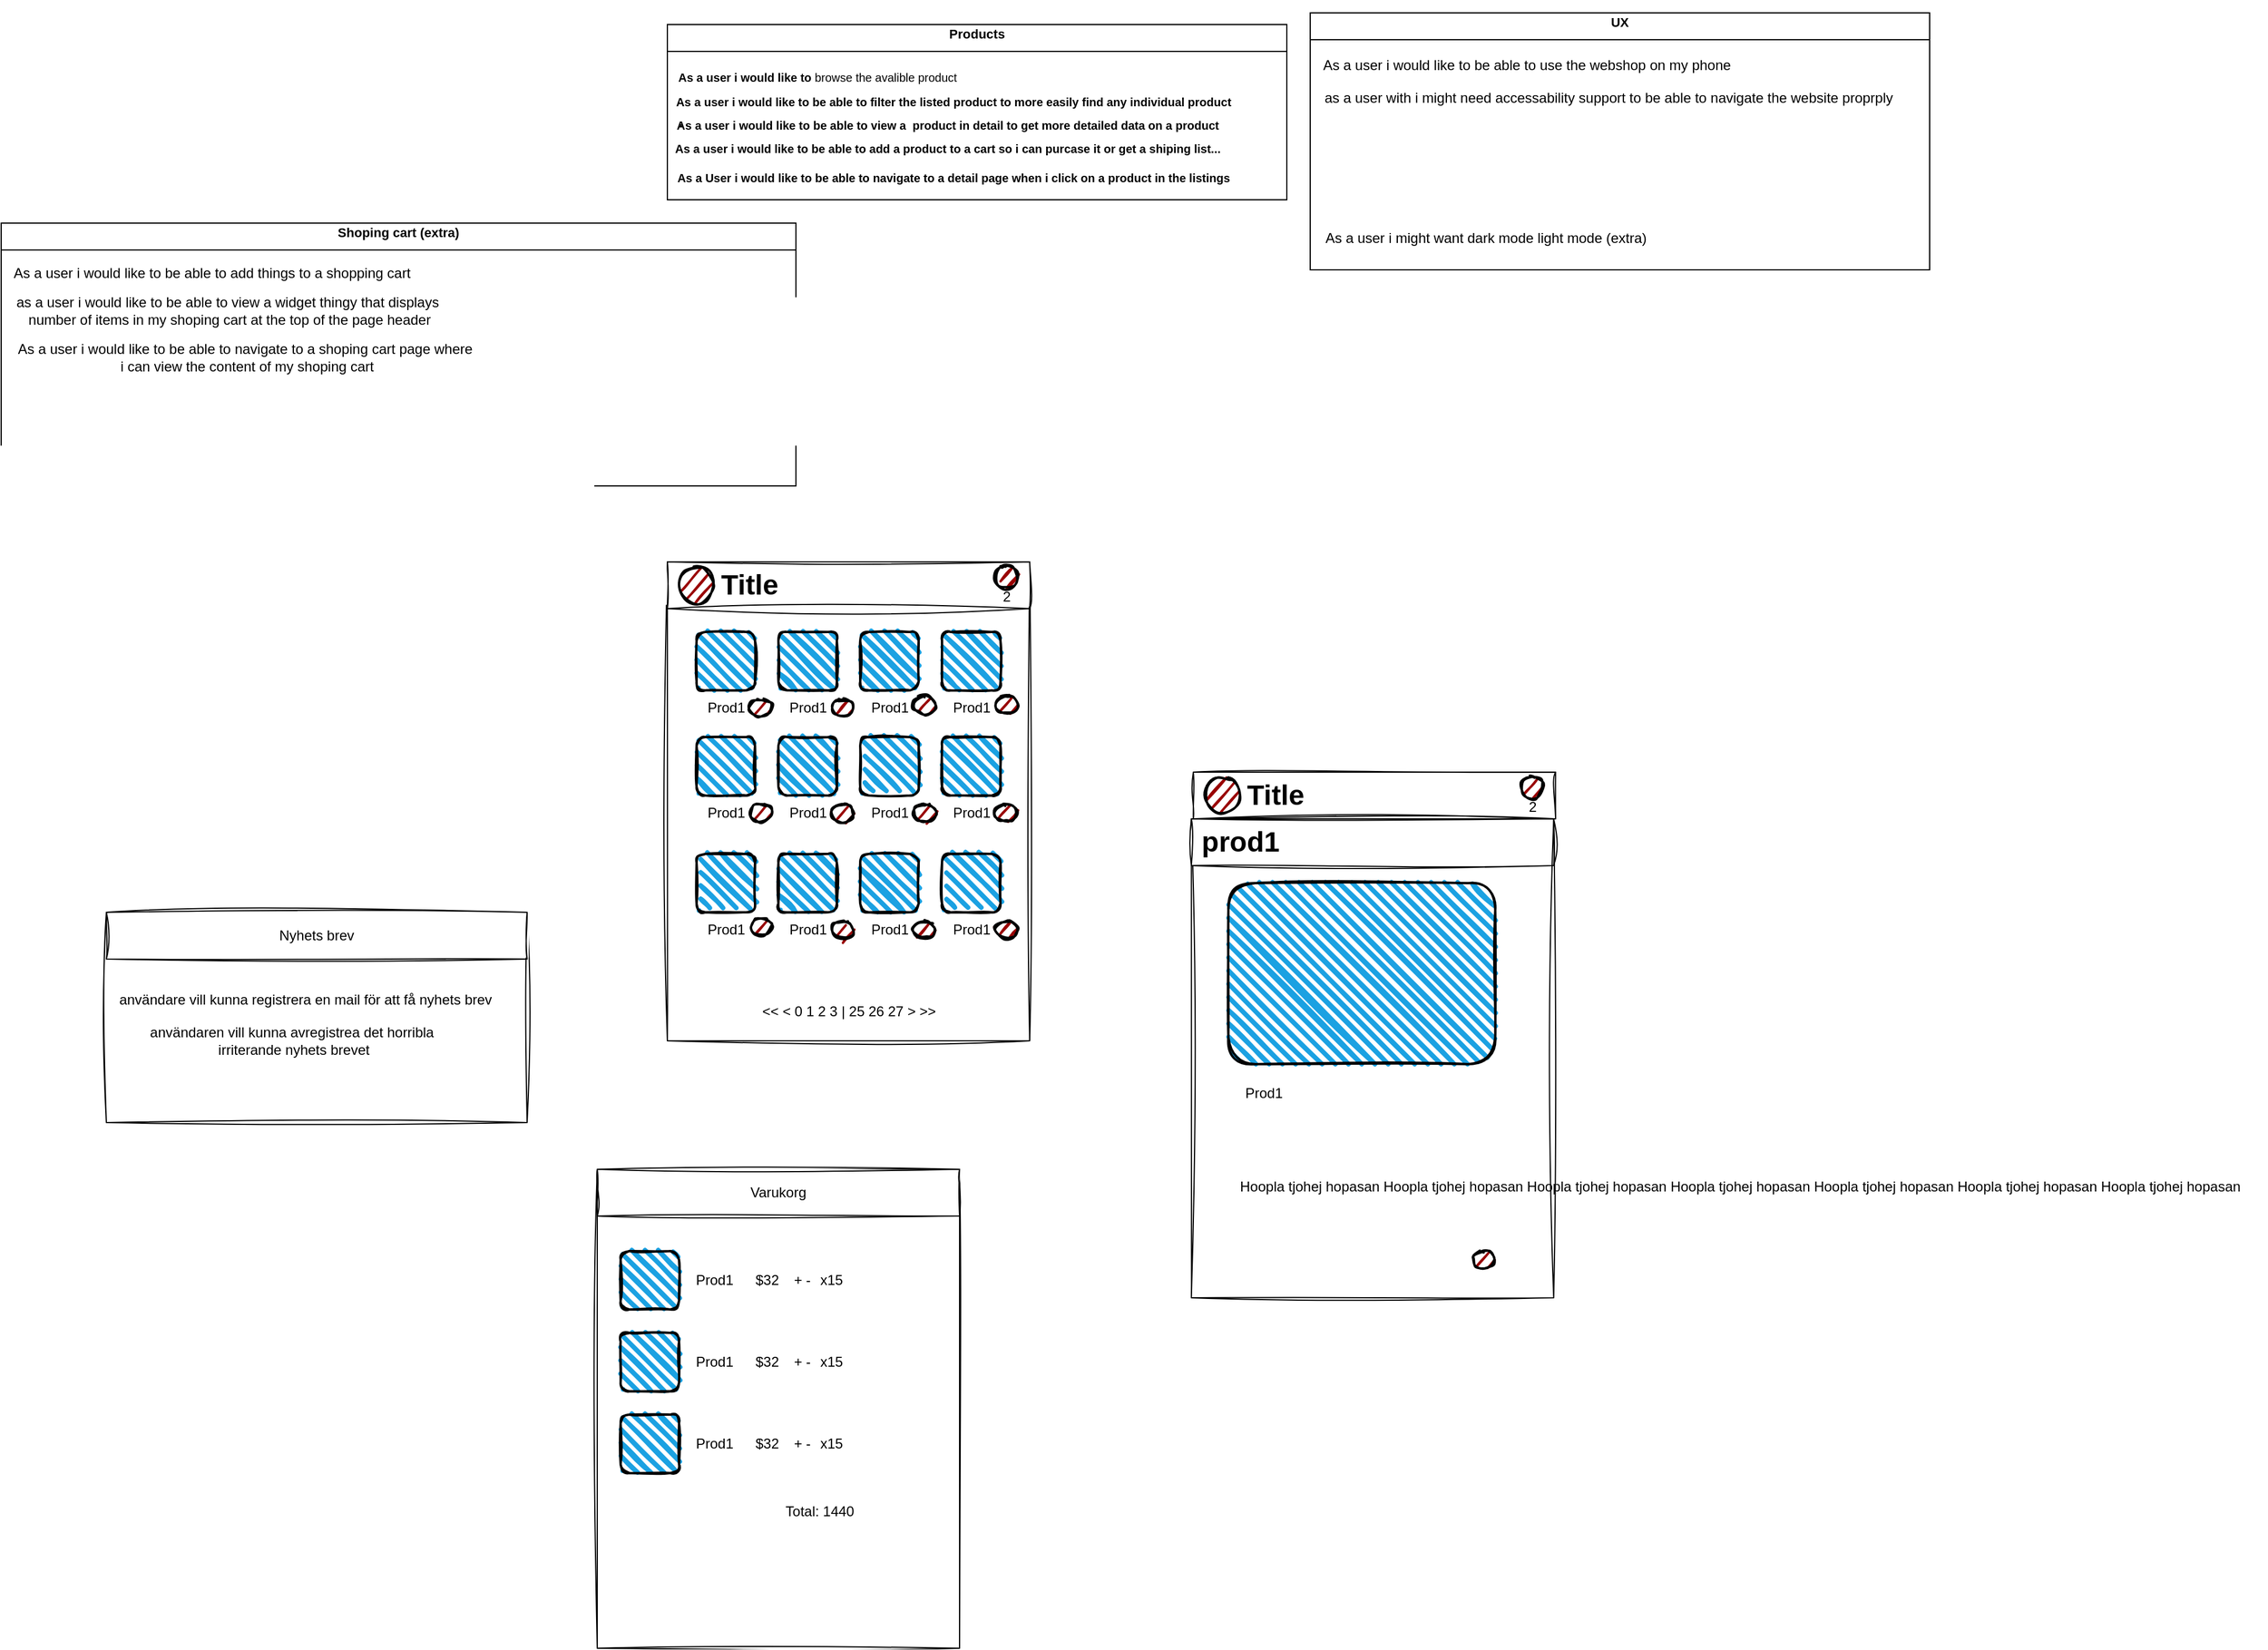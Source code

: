 <mxfile version="26.0.16">
  <diagram name="Page-1" id="tB2G2_xuUE1PFD17AhQb">
    <mxGraphModel dx="1778" dy="1798" grid="1" gridSize="10" guides="1" tooltips="1" connect="1" arrows="1" fold="1" page="1" pageScale="1" pageWidth="850" pageHeight="1100" math="0" shadow="0">
      <root>
        <mxCell id="0" />
        <mxCell id="1" parent="0" />
        <mxCell id="-5q9eOfwCiGem6xnQVSK-14" value="&lt;h1 style=&quot;text-align: left; margin-top: 0px;&quot;&gt;&lt;font style=&quot;font-size: 11px;&quot;&gt;Products&lt;/font&gt;&lt;/h1&gt;" style="swimlane;whiteSpace=wrap;html=1;" vertex="1" parent="1">
          <mxGeometry x="30" width="530" height="150" as="geometry" />
        </mxCell>
        <mxCell id="-5q9eOfwCiGem6xnQVSK-16" value="&lt;h1 style=&quot;text-align: left; margin-top: 0px;&quot;&gt;&lt;font style=&quot;font-size: 10px;&quot;&gt;As a user i would like to&amp;nbsp;&lt;/font&gt;&lt;span style=&quot;font-size: 10px; background-color: transparent; color: light-dark(rgb(0, 0, 0), rgb(255, 255, 255)); font-weight: normal;&quot;&gt;browse the avalible product&amp;nbsp;&lt;/span&gt;&lt;/h1&gt;&lt;p style=&quot;text-align: left;&quot;&gt;&lt;font size=&quot;3&quot;&gt;.&lt;/font&gt;&lt;/p&gt;" style="text;html=1;align=center;verticalAlign=middle;whiteSpace=wrap;rounded=0;" vertex="1" parent="-5q9eOfwCiGem6xnQVSK-14">
          <mxGeometry x="-40" y="60" width="340" height="10" as="geometry" />
        </mxCell>
        <mxCell id="-5q9eOfwCiGem6xnQVSK-18" value="&lt;h1 style=&quot;text-align: left; margin-top: 0px;&quot;&gt;&lt;span style=&quot;font-size: 10px;&quot;&gt;As a user i would like to be able to view a&amp;nbsp; product in detail to get more detailed data on a product&lt;/span&gt;&lt;/h1&gt;" style="text;html=1;align=center;verticalAlign=middle;whiteSpace=wrap;rounded=0;" vertex="1" parent="-5q9eOfwCiGem6xnQVSK-14">
          <mxGeometry x="-10" y="75" width="500" height="30" as="geometry" />
        </mxCell>
        <mxCell id="-5q9eOfwCiGem6xnQVSK-19" value="&lt;h1 style=&quot;text-align: left; margin-top: 0px;&quot;&gt;&lt;span style=&quot;font-size: 10px;&quot;&gt;As a user i would like to be able to add a product to a cart so i can purcase it or get a shiping list...&lt;/span&gt;&lt;/h1&gt;" style="text;html=1;align=center;verticalAlign=middle;whiteSpace=wrap;rounded=0;" vertex="1" parent="-5q9eOfwCiGem6xnQVSK-14">
          <mxGeometry x="-20" y="95" width="520" height="30" as="geometry" />
        </mxCell>
        <mxCell id="-5q9eOfwCiGem6xnQVSK-22" value="&lt;h1 style=&quot;text-align: left; margin-top: 0px;&quot;&gt;&lt;span style=&quot;font-size: 10px;&quot;&gt;As a user i would like to be able to filter the listed product to more easily find any individual product&lt;/span&gt;&lt;/h1&gt;" style="text;html=1;align=center;verticalAlign=middle;whiteSpace=wrap;rounded=0;" vertex="1" parent="-5q9eOfwCiGem6xnQVSK-14">
          <mxGeometry x="-40" y="65" width="570" height="10" as="geometry" />
        </mxCell>
        <mxCell id="-5q9eOfwCiGem6xnQVSK-23" value="&lt;h1 style=&quot;text-align: left; margin-top: 0px;&quot;&gt;&lt;span style=&quot;font-size: 10px;&quot;&gt;As a User i would like to be able to navigate to a detail page when i click on a product in the listings&lt;/span&gt;&lt;/h1&gt;" style="text;html=1;align=center;verticalAlign=middle;whiteSpace=wrap;rounded=0;" vertex="1" parent="-5q9eOfwCiGem6xnQVSK-14">
          <mxGeometry x="-15" y="120" width="520" height="30" as="geometry" />
        </mxCell>
        <mxCell id="-5q9eOfwCiGem6xnQVSK-25" value="&lt;h1 style=&quot;text-align: left; margin-top: 0px;&quot;&gt;&lt;font style=&quot;font-size: 11px;&quot;&gt;Shoping cart (extra)&lt;/font&gt;&lt;/h1&gt;" style="swimlane;whiteSpace=wrap;html=1;" vertex="1" parent="1">
          <mxGeometry x="-540" y="170" width="680" height="225" as="geometry" />
        </mxCell>
        <mxCell id="-5q9eOfwCiGem6xnQVSK-31" value="As a user i would like to be able to add things to a shopping cart&lt;div&gt;&lt;br&gt;&lt;/div&gt;" style="text;html=1;align=center;verticalAlign=middle;resizable=0;points=[];autosize=1;strokeColor=none;fillColor=none;" vertex="1" parent="-5q9eOfwCiGem6xnQVSK-25">
          <mxGeometry y="30" width="360" height="40" as="geometry" />
        </mxCell>
        <mxCell id="-5q9eOfwCiGem6xnQVSK-33" value="as a user i would like to be able to view a widget thingy that displays&amp;nbsp;&lt;div&gt;number of items in my shoping cart at the top of the page header&lt;/div&gt;" style="text;html=1;align=center;verticalAlign=middle;resizable=0;points=[];autosize=1;strokeColor=none;fillColor=none;" vertex="1" parent="-5q9eOfwCiGem6xnQVSK-25">
          <mxGeometry y="55" width="390" height="40" as="geometry" />
        </mxCell>
        <mxCell id="-5q9eOfwCiGem6xnQVSK-34" value="As a user i would like to be able to navigate to a shoping cart page where&amp;nbsp;&lt;div&gt;i can view the content of my shoping cart&lt;/div&gt;" style="text;html=1;align=center;verticalAlign=middle;resizable=0;points=[];autosize=1;strokeColor=none;fillColor=none;" vertex="1" parent="-5q9eOfwCiGem6xnQVSK-25">
          <mxGeometry y="95" width="420" height="40" as="geometry" />
        </mxCell>
        <mxCell id="-5q9eOfwCiGem6xnQVSK-35" value="&lt;h1 style=&quot;text-align: left; margin-top: 0px;&quot;&gt;&lt;span style=&quot;font-size: 11px;&quot;&gt;UX&lt;/span&gt;&lt;/h1&gt;" style="swimlane;whiteSpace=wrap;html=1;" vertex="1" parent="1">
          <mxGeometry x="580" y="-10" width="530" height="220" as="geometry" />
        </mxCell>
        <mxCell id="-5q9eOfwCiGem6xnQVSK-39" value="As a user i would like to be able to use the webshop on my phone" style="text;html=1;align=center;verticalAlign=middle;resizable=0;points=[];autosize=1;strokeColor=none;fillColor=none;" vertex="1" parent="-5q9eOfwCiGem6xnQVSK-35">
          <mxGeometry y="30" width="370" height="30" as="geometry" />
        </mxCell>
        <mxCell id="-5q9eOfwCiGem6xnQVSK-40" value="as a user with i might need accessability support to be able to navigate the website proprply&lt;div&gt;&lt;br&gt;&lt;/div&gt;" style="text;html=1;align=center;verticalAlign=middle;resizable=0;points=[];autosize=1;strokeColor=none;fillColor=none;" vertex="1" parent="-5q9eOfwCiGem6xnQVSK-35">
          <mxGeometry y="60" width="510" height="40" as="geometry" />
        </mxCell>
        <mxCell id="-5q9eOfwCiGem6xnQVSK-44" value="As a user i might want dark mode light mode (extra)&lt;div&gt;&lt;br&gt;&lt;/div&gt;" style="text;html=1;align=center;verticalAlign=middle;resizable=0;points=[];autosize=1;strokeColor=none;fillColor=none;" vertex="1" parent="-5q9eOfwCiGem6xnQVSK-35">
          <mxGeometry y="180" width="300" height="40" as="geometry" />
        </mxCell>
        <mxCell id="-5q9eOfwCiGem6xnQVSK-46" value="" style="rounded=0;whiteSpace=wrap;html=1;sketch=1;curveFitting=1;jiggle=2;shadow=0;" vertex="1" parent="1">
          <mxGeometry x="30" y="460" width="310" height="410" as="geometry" />
        </mxCell>
        <mxCell id="-5q9eOfwCiGem6xnQVSK-52" value="" style="group" vertex="1" connectable="0" parent="1">
          <mxGeometry x="50" y="520" width="60" height="80" as="geometry" />
        </mxCell>
        <mxCell id="-5q9eOfwCiGem6xnQVSK-48" value="" style="rounded=1;whiteSpace=wrap;html=1;strokeWidth=2;fillWeight=4;hachureGap=8;hachureAngle=45;fillColor=#1ba1e2;sketch=1;" vertex="1" parent="-5q9eOfwCiGem6xnQVSK-52">
          <mxGeometry x="5" width="50" height="50" as="geometry" />
        </mxCell>
        <mxCell id="-5q9eOfwCiGem6xnQVSK-51" value="&lt;span style=&quot;text-wrap-mode: wrap;&quot;&gt;Prod1&lt;/span&gt;" style="text;html=1;align=center;verticalAlign=middle;resizable=0;points=[];autosize=1;strokeColor=none;fillColor=none;" vertex="1" parent="-5q9eOfwCiGem6xnQVSK-52">
          <mxGeometry y="50" width="60" height="30" as="geometry" />
        </mxCell>
        <mxCell id="-5q9eOfwCiGem6xnQVSK-100" value="" style="ellipse;whiteSpace=wrap;html=1;strokeWidth=2;fillWeight=2;hachureGap=8;fillColor=#990000;fillStyle=dots;sketch=1;" vertex="1" parent="-5q9eOfwCiGem6xnQVSK-52">
          <mxGeometry x="50" y="57.5" width="20" height="15" as="geometry" />
        </mxCell>
        <mxCell id="-5q9eOfwCiGem6xnQVSK-53" value="" style="group" vertex="1" connectable="0" parent="1">
          <mxGeometry x="120" y="520" width="70" height="110" as="geometry" />
        </mxCell>
        <mxCell id="-5q9eOfwCiGem6xnQVSK-54" value="" style="rounded=1;whiteSpace=wrap;html=1;strokeWidth=2;fillWeight=4;hachureGap=8;hachureAngle=45;fillColor=#1ba1e2;sketch=1;" vertex="1" parent="-5q9eOfwCiGem6xnQVSK-53">
          <mxGeometry x="5" width="50" height="50" as="geometry" />
        </mxCell>
        <mxCell id="-5q9eOfwCiGem6xnQVSK-55" value="&lt;span style=&quot;text-wrap-mode: wrap;&quot;&gt;Prod1&lt;/span&gt;" style="text;html=1;align=center;verticalAlign=middle;resizable=0;points=[];autosize=1;strokeColor=none;fillColor=none;" vertex="1" parent="-5q9eOfwCiGem6xnQVSK-53">
          <mxGeometry y="50" width="60" height="30" as="geometry" />
        </mxCell>
        <mxCell id="-5q9eOfwCiGem6xnQVSK-101" value="" style="ellipse;whiteSpace=wrap;html=1;strokeWidth=2;fillWeight=2;hachureGap=8;fillColor=#990000;fillStyle=dots;sketch=1;" vertex="1" parent="-5q9eOfwCiGem6xnQVSK-53">
          <mxGeometry x="50" y="57.5" width="20" height="15" as="geometry" />
        </mxCell>
        <mxCell id="-5q9eOfwCiGem6xnQVSK-56" value="" style="group" vertex="1" connectable="0" parent="1">
          <mxGeometry x="190" y="520" width="60" height="80" as="geometry" />
        </mxCell>
        <mxCell id="-5q9eOfwCiGem6xnQVSK-57" value="" style="rounded=1;whiteSpace=wrap;html=1;strokeWidth=2;fillWeight=4;hachureGap=8;hachureAngle=45;fillColor=#1ba1e2;sketch=1;" vertex="1" parent="-5q9eOfwCiGem6xnQVSK-56">
          <mxGeometry x="5" width="50" height="50" as="geometry" />
        </mxCell>
        <mxCell id="-5q9eOfwCiGem6xnQVSK-58" value="&lt;span style=&quot;text-wrap-mode: wrap;&quot;&gt;Prod1&lt;/span&gt;" style="text;html=1;align=center;verticalAlign=middle;resizable=0;points=[];autosize=1;strokeColor=none;fillColor=none;" vertex="1" parent="-5q9eOfwCiGem6xnQVSK-56">
          <mxGeometry y="50" width="60" height="30" as="geometry" />
        </mxCell>
        <mxCell id="-5q9eOfwCiGem6xnQVSK-59" value="" style="group" vertex="1" connectable="0" parent="1">
          <mxGeometry x="260" y="520" width="60" height="80" as="geometry" />
        </mxCell>
        <mxCell id="-5q9eOfwCiGem6xnQVSK-60" value="" style="rounded=1;whiteSpace=wrap;html=1;strokeWidth=2;fillWeight=4;hachureGap=8;hachureAngle=45;fillColor=#1ba1e2;sketch=1;" vertex="1" parent="-5q9eOfwCiGem6xnQVSK-59">
          <mxGeometry x="5" width="50" height="50" as="geometry" />
        </mxCell>
        <mxCell id="-5q9eOfwCiGem6xnQVSK-61" value="&lt;span style=&quot;text-wrap-mode: wrap;&quot;&gt;Prod1&lt;/span&gt;" style="text;html=1;align=center;verticalAlign=middle;resizable=0;points=[];autosize=1;strokeColor=none;fillColor=none;" vertex="1" parent="-5q9eOfwCiGem6xnQVSK-59">
          <mxGeometry y="50" width="60" height="30" as="geometry" />
        </mxCell>
        <mxCell id="-5q9eOfwCiGem6xnQVSK-62" value="" style="group" vertex="1" connectable="0" parent="1">
          <mxGeometry x="50" y="610" width="70" height="80" as="geometry" />
        </mxCell>
        <mxCell id="-5q9eOfwCiGem6xnQVSK-63" value="" style="rounded=1;whiteSpace=wrap;html=1;strokeWidth=2;fillWeight=4;hachureGap=8;hachureAngle=45;fillColor=#1ba1e2;sketch=1;" vertex="1" parent="-5q9eOfwCiGem6xnQVSK-62">
          <mxGeometry x="5" width="50" height="50" as="geometry" />
        </mxCell>
        <mxCell id="-5q9eOfwCiGem6xnQVSK-64" value="&lt;span style=&quot;text-wrap-mode: wrap;&quot;&gt;Prod1&lt;/span&gt;" style="text;html=1;align=center;verticalAlign=middle;resizable=0;points=[];autosize=1;strokeColor=none;fillColor=none;" vertex="1" parent="-5q9eOfwCiGem6xnQVSK-62">
          <mxGeometry y="50" width="60" height="30" as="geometry" />
        </mxCell>
        <mxCell id="-5q9eOfwCiGem6xnQVSK-104" value="" style="ellipse;whiteSpace=wrap;html=1;strokeWidth=2;fillWeight=2;hachureGap=8;fillColor=#990000;fillStyle=dots;sketch=1;" vertex="1" parent="-5q9eOfwCiGem6xnQVSK-62">
          <mxGeometry x="50" y="57.5" width="20" height="15" as="geometry" />
        </mxCell>
        <mxCell id="-5q9eOfwCiGem6xnQVSK-65" value="" style="group" vertex="1" connectable="0" parent="1">
          <mxGeometry x="120" y="610" width="70" height="80" as="geometry" />
        </mxCell>
        <mxCell id="-5q9eOfwCiGem6xnQVSK-66" value="" style="rounded=1;whiteSpace=wrap;html=1;strokeWidth=2;fillWeight=4;hachureGap=8;hachureAngle=45;fillColor=#1ba1e2;sketch=1;" vertex="1" parent="-5q9eOfwCiGem6xnQVSK-65">
          <mxGeometry x="5" width="50" height="50" as="geometry" />
        </mxCell>
        <mxCell id="-5q9eOfwCiGem6xnQVSK-67" value="&lt;span style=&quot;text-wrap-mode: wrap;&quot;&gt;Prod1&lt;/span&gt;" style="text;html=1;align=center;verticalAlign=middle;resizable=0;points=[];autosize=1;strokeColor=none;fillColor=none;" vertex="1" parent="-5q9eOfwCiGem6xnQVSK-65">
          <mxGeometry y="50" width="60" height="30" as="geometry" />
        </mxCell>
        <mxCell id="-5q9eOfwCiGem6xnQVSK-105" value="" style="ellipse;whiteSpace=wrap;html=1;strokeWidth=2;fillWeight=2;hachureGap=8;fillColor=#990000;fillStyle=dots;sketch=1;" vertex="1" parent="-5q9eOfwCiGem6xnQVSK-65">
          <mxGeometry x="50" y="57.5" width="20" height="15" as="geometry" />
        </mxCell>
        <mxCell id="-5q9eOfwCiGem6xnQVSK-68" value="" style="group" vertex="1" connectable="0" parent="1">
          <mxGeometry x="190" y="610" width="70" height="80" as="geometry" />
        </mxCell>
        <mxCell id="-5q9eOfwCiGem6xnQVSK-69" value="" style="rounded=1;whiteSpace=wrap;html=1;strokeWidth=2;fillWeight=4;hachureGap=8;hachureAngle=45;fillColor=#1ba1e2;sketch=1;" vertex="1" parent="-5q9eOfwCiGem6xnQVSK-68">
          <mxGeometry x="5" width="50" height="50" as="geometry" />
        </mxCell>
        <mxCell id="-5q9eOfwCiGem6xnQVSK-70" value="&lt;span style=&quot;text-wrap-mode: wrap;&quot;&gt;Prod1&lt;/span&gt;" style="text;html=1;align=center;verticalAlign=middle;resizable=0;points=[];autosize=1;strokeColor=none;fillColor=none;" vertex="1" parent="-5q9eOfwCiGem6xnQVSK-68">
          <mxGeometry y="50" width="60" height="30" as="geometry" />
        </mxCell>
        <mxCell id="-5q9eOfwCiGem6xnQVSK-106" value="" style="ellipse;whiteSpace=wrap;html=1;strokeWidth=2;fillWeight=2;hachureGap=8;fillColor=#990000;fillStyle=dots;sketch=1;" vertex="1" parent="-5q9eOfwCiGem6xnQVSK-68">
          <mxGeometry x="50" y="57.5" width="20" height="15" as="geometry" />
        </mxCell>
        <mxCell id="-5q9eOfwCiGem6xnQVSK-71" value="" style="group" vertex="1" connectable="0" parent="1">
          <mxGeometry x="260" y="610" width="70" height="80" as="geometry" />
        </mxCell>
        <mxCell id="-5q9eOfwCiGem6xnQVSK-72" value="" style="rounded=1;whiteSpace=wrap;html=1;strokeWidth=2;fillWeight=4;hachureGap=8;hachureAngle=45;fillColor=#1ba1e2;sketch=1;" vertex="1" parent="-5q9eOfwCiGem6xnQVSK-71">
          <mxGeometry x="5" width="50" height="50" as="geometry" />
        </mxCell>
        <mxCell id="-5q9eOfwCiGem6xnQVSK-73" value="&lt;span style=&quot;text-wrap-mode: wrap;&quot;&gt;Prod1&lt;/span&gt;" style="text;html=1;align=center;verticalAlign=middle;resizable=0;points=[];autosize=1;strokeColor=none;fillColor=none;" vertex="1" parent="-5q9eOfwCiGem6xnQVSK-71">
          <mxGeometry y="50" width="60" height="30" as="geometry" />
        </mxCell>
        <mxCell id="-5q9eOfwCiGem6xnQVSK-107" value="" style="ellipse;whiteSpace=wrap;html=1;strokeWidth=2;fillWeight=2;hachureGap=8;fillColor=#990000;fillStyle=dots;sketch=1;" vertex="1" parent="-5q9eOfwCiGem6xnQVSK-71">
          <mxGeometry x="50" y="57.5" width="20" height="15" as="geometry" />
        </mxCell>
        <mxCell id="-5q9eOfwCiGem6xnQVSK-74" value="" style="rounded=0;whiteSpace=wrap;html=1;glass=0;sketch=1;curveFitting=1;jiggle=2;" vertex="1" parent="1">
          <mxGeometry x="30" y="460" width="310" height="40" as="geometry" />
        </mxCell>
        <mxCell id="-5q9eOfwCiGem6xnQVSK-76" value="" style="ellipse;whiteSpace=wrap;html=1;strokeWidth=2;fillWeight=2;hachureGap=8;fillColor=#990000;fillStyle=dots;sketch=1;" vertex="1" parent="1">
          <mxGeometry x="40" y="465" width="30" height="30" as="geometry" />
        </mxCell>
        <mxCell id="-5q9eOfwCiGem6xnQVSK-77" value="Title" style="text;strokeColor=none;fillColor=none;html=1;fontSize=24;fontStyle=1;verticalAlign=middle;align=center;" vertex="1" parent="1">
          <mxGeometry x="50" y="460" width="100" height="40" as="geometry" />
        </mxCell>
        <mxCell id="-5q9eOfwCiGem6xnQVSK-78" value="" style="ellipse;whiteSpace=wrap;html=1;strokeWidth=2;fillWeight=2;hachureGap=8;fillColor=#990000;fillStyle=dots;sketch=1;" vertex="1" parent="1">
          <mxGeometry x="310" y="463" width="20" height="20" as="geometry" />
        </mxCell>
        <mxCell id="-5q9eOfwCiGem6xnQVSK-79" value="2" style="text;html=1;align=center;verticalAlign=middle;resizable=0;points=[];autosize=1;strokeColor=none;fillColor=none;" vertex="1" parent="1">
          <mxGeometry x="305" y="475" width="30" height="30" as="geometry" />
        </mxCell>
        <mxCell id="-5q9eOfwCiGem6xnQVSK-80" value="&amp;lt;&amp;lt; &amp;lt; 0 1 2 3 | 25 26 27 &amp;gt; &amp;gt;&amp;gt;" style="text;html=1;align=center;verticalAlign=middle;resizable=0;points=[];autosize=1;strokeColor=none;fillColor=none;" vertex="1" parent="1">
          <mxGeometry x="100" y="830" width="170" height="30" as="geometry" />
        </mxCell>
        <mxCell id="-5q9eOfwCiGem6xnQVSK-81" value="" style="rounded=0;whiteSpace=wrap;html=1;sketch=1;curveFitting=1;jiggle=2;shadow=0;" vertex="1" parent="1">
          <mxGeometry x="478.33" y="680" width="310" height="410" as="geometry" />
        </mxCell>
        <mxCell id="-5q9eOfwCiGem6xnQVSK-82" value="" style="rounded=0;whiteSpace=wrap;html=1;glass=0;sketch=1;curveFitting=1;jiggle=2;" vertex="1" parent="1">
          <mxGeometry x="478.33" y="680" width="310" height="40" as="geometry" />
        </mxCell>
        <mxCell id="-5q9eOfwCiGem6xnQVSK-86" value="" style="group" vertex="1" connectable="0" parent="1">
          <mxGeometry x="50" y="710" width="60" height="80" as="geometry" />
        </mxCell>
        <mxCell id="-5q9eOfwCiGem6xnQVSK-87" value="" style="rounded=1;whiteSpace=wrap;html=1;strokeWidth=2;fillWeight=4;hachureGap=8;hachureAngle=45;fillColor=#1ba1e2;sketch=1;" vertex="1" parent="-5q9eOfwCiGem6xnQVSK-86">
          <mxGeometry x="5" width="50" height="50" as="geometry" />
        </mxCell>
        <mxCell id="-5q9eOfwCiGem6xnQVSK-88" value="&lt;span style=&quot;text-wrap-mode: wrap;&quot;&gt;Prod1&lt;/span&gt;" style="text;html=1;align=center;verticalAlign=middle;resizable=0;points=[];autosize=1;strokeColor=none;fillColor=none;" vertex="1" parent="-5q9eOfwCiGem6xnQVSK-86">
          <mxGeometry y="50" width="60" height="30" as="geometry" />
        </mxCell>
        <mxCell id="-5q9eOfwCiGem6xnQVSK-89" value="" style="group" vertex="1" connectable="0" parent="1">
          <mxGeometry x="120" y="710" width="70" height="80" as="geometry" />
        </mxCell>
        <mxCell id="-5q9eOfwCiGem6xnQVSK-90" value="" style="rounded=1;whiteSpace=wrap;html=1;strokeWidth=2;fillWeight=4;hachureGap=8;hachureAngle=45;fillColor=#1ba1e2;sketch=1;" vertex="1" parent="-5q9eOfwCiGem6xnQVSK-89">
          <mxGeometry x="5" width="50" height="50" as="geometry" />
        </mxCell>
        <mxCell id="-5q9eOfwCiGem6xnQVSK-91" value="&lt;span style=&quot;text-wrap-mode: wrap;&quot;&gt;Prod1&lt;/span&gt;" style="text;html=1;align=center;verticalAlign=middle;resizable=0;points=[];autosize=1;strokeColor=none;fillColor=none;" vertex="1" parent="-5q9eOfwCiGem6xnQVSK-89">
          <mxGeometry y="50" width="60" height="30" as="geometry" />
        </mxCell>
        <mxCell id="-5q9eOfwCiGem6xnQVSK-109" value="" style="ellipse;whiteSpace=wrap;html=1;strokeWidth=2;fillWeight=2;hachureGap=8;fillColor=#990000;fillStyle=dots;sketch=1;" vertex="1" parent="-5q9eOfwCiGem6xnQVSK-89">
          <mxGeometry x="50" y="57.5" width="20" height="15" as="geometry" />
        </mxCell>
        <mxCell id="-5q9eOfwCiGem6xnQVSK-92" value="" style="group" vertex="1" connectable="0" parent="1">
          <mxGeometry x="190" y="710" width="70" height="80" as="geometry" />
        </mxCell>
        <mxCell id="-5q9eOfwCiGem6xnQVSK-93" value="" style="rounded=1;whiteSpace=wrap;html=1;strokeWidth=2;fillWeight=4;hachureGap=8;hachureAngle=45;fillColor=#1ba1e2;sketch=1;" vertex="1" parent="-5q9eOfwCiGem6xnQVSK-92">
          <mxGeometry x="5" width="50" height="50" as="geometry" />
        </mxCell>
        <mxCell id="-5q9eOfwCiGem6xnQVSK-94" value="&lt;span style=&quot;text-wrap-mode: wrap;&quot;&gt;Prod1&lt;/span&gt;" style="text;html=1;align=center;verticalAlign=middle;resizable=0;points=[];autosize=1;strokeColor=none;fillColor=none;" vertex="1" parent="-5q9eOfwCiGem6xnQVSK-92">
          <mxGeometry y="50" width="60" height="30" as="geometry" />
        </mxCell>
        <mxCell id="-5q9eOfwCiGem6xnQVSK-110" value="" style="ellipse;whiteSpace=wrap;html=1;strokeWidth=2;fillWeight=2;hachureGap=8;fillColor=#990000;fillStyle=dots;sketch=1;" vertex="1" parent="-5q9eOfwCiGem6xnQVSK-92">
          <mxGeometry x="50" y="57.5" width="20" height="15" as="geometry" />
        </mxCell>
        <mxCell id="-5q9eOfwCiGem6xnQVSK-95" value="" style="group" vertex="1" connectable="0" parent="1">
          <mxGeometry x="260" y="710" width="70" height="80" as="geometry" />
        </mxCell>
        <mxCell id="-5q9eOfwCiGem6xnQVSK-96" value="" style="rounded=1;whiteSpace=wrap;html=1;strokeWidth=2;fillWeight=4;hachureGap=8;hachureAngle=45;fillColor=#1ba1e2;sketch=1;" vertex="1" parent="-5q9eOfwCiGem6xnQVSK-95">
          <mxGeometry x="5" width="50" height="50" as="geometry" />
        </mxCell>
        <mxCell id="-5q9eOfwCiGem6xnQVSK-97" value="&lt;span style=&quot;text-wrap-mode: wrap;&quot;&gt;Prod1&lt;/span&gt;" style="text;html=1;align=center;verticalAlign=middle;resizable=0;points=[];autosize=1;strokeColor=none;fillColor=none;" vertex="1" parent="-5q9eOfwCiGem6xnQVSK-95">
          <mxGeometry y="50" width="60" height="30" as="geometry" />
        </mxCell>
        <mxCell id="-5q9eOfwCiGem6xnQVSK-111" value="" style="ellipse;whiteSpace=wrap;html=1;strokeWidth=2;fillWeight=2;hachureGap=8;fillColor=#990000;fillStyle=dots;sketch=1;" vertex="1" parent="-5q9eOfwCiGem6xnQVSK-95">
          <mxGeometry x="50" y="57.5" width="20" height="15" as="geometry" />
        </mxCell>
        <mxCell id="-5q9eOfwCiGem6xnQVSK-84" value="" style="rounded=1;whiteSpace=wrap;html=1;strokeWidth=2;fillWeight=4;hachureGap=8;hachureAngle=45;fillColor=#1ba1e2;sketch=1;" vertex="1" parent="1">
          <mxGeometry x="510" y="735" width="228.33" height="155" as="geometry" />
        </mxCell>
        <mxCell id="-5q9eOfwCiGem6xnQVSK-85" value="&lt;span style=&quot;text-wrap-mode: wrap;&quot;&gt;Prod1&lt;/span&gt;" style="text;html=1;align=center;verticalAlign=middle;resizable=0;points=[];autosize=1;strokeColor=none;fillColor=none;" vertex="1" parent="1">
          <mxGeometry x="510" y="900.005" width="60" height="30" as="geometry" />
        </mxCell>
        <mxCell id="-5q9eOfwCiGem6xnQVSK-98" value="&lt;span style=&quot;text-wrap-mode: wrap;&quot;&gt;Hoopla tjohej hopasan&amp;nbsp;&lt;/span&gt;&lt;span style=&quot;text-wrap-mode: wrap;&quot;&gt;Hoopla tjohej&amp;nbsp;&lt;/span&gt;&lt;span style=&quot;background-color: transparent; color: light-dark(rgb(0, 0, 0), rgb(255, 255, 255)); text-wrap-mode: wrap;&quot;&gt;hopasan&amp;nbsp;&lt;/span&gt;&lt;span style=&quot;background-color: transparent; color: light-dark(rgb(0, 0, 0), rgb(255, 255, 255)); text-wrap-mode: wrap;&quot;&gt;Hoopla tjohej hopasan&amp;nbsp;&lt;/span&gt;&lt;span style=&quot;background-color: transparent; color: light-dark(rgb(0, 0, 0), rgb(255, 255, 255)); text-wrap-mode: wrap;&quot;&gt;Hoopla&lt;/span&gt;&lt;span style=&quot;background-color: transparent; color: light-dark(rgb(0, 0, 0), rgb(255, 255, 255)); text-wrap-mode: wrap;&quot;&gt;&amp;nbsp;tjohej hopasan&amp;nbsp;&lt;/span&gt;&lt;span style=&quot;background-color: transparent; color: light-dark(rgb(0, 0, 0), rgb(255, 255, 255)); text-wrap-mode: wrap;&quot;&gt;Hoopla tjohej hopasan&amp;nbsp;&lt;/span&gt;&lt;span style=&quot;background-color: transparent; color: light-dark(rgb(0, 0, 0), rgb(255, 255, 255)); text-wrap-mode: wrap;&quot;&gt;Hoopla tjohej hopasan&amp;nbsp;&lt;/span&gt;&lt;span style=&quot;background-color: transparent; color: light-dark(rgb(0, 0, 0), rgb(255, 255, 255)); text-wrap-mode: wrap;&quot;&gt;Hoopla tjohej hopasan&amp;nbsp;&lt;/span&gt;" style="text;html=1;align=left;verticalAlign=middle;resizable=0;points=[];autosize=1;strokeColor=none;fillColor=none;" vertex="1" parent="1">
          <mxGeometry x="518.33" y="980.005" width="880" height="30" as="geometry" />
        </mxCell>
        <mxCell id="-5q9eOfwCiGem6xnQVSK-102" value="" style="ellipse;whiteSpace=wrap;html=1;strokeWidth=2;fillWeight=2;hachureGap=8;fillColor=#990000;fillStyle=dots;sketch=1;" vertex="1" parent="1">
          <mxGeometry x="240" y="575" width="20" height="15" as="geometry" />
        </mxCell>
        <mxCell id="-5q9eOfwCiGem6xnQVSK-103" value="" style="ellipse;whiteSpace=wrap;html=1;strokeWidth=2;fillWeight=2;hachureGap=8;fillColor=#990000;fillStyle=dots;sketch=1;" vertex="1" parent="1">
          <mxGeometry x="310" y="575" width="20" height="15" as="geometry" />
        </mxCell>
        <mxCell id="-5q9eOfwCiGem6xnQVSK-108" value="" style="ellipse;whiteSpace=wrap;html=1;strokeWidth=2;fillWeight=2;hachureGap=8;fillColor=#990000;fillStyle=dots;sketch=1;" vertex="1" parent="1">
          <mxGeometry x="100" y="765.01" width="20" height="15" as="geometry" />
        </mxCell>
        <mxCell id="-5q9eOfwCiGem6xnQVSK-112" value="" style="ellipse;whiteSpace=wrap;html=1;strokeWidth=2;fillWeight=2;hachureGap=8;fillColor=#990000;fillStyle=dots;sketch=1;" vertex="1" parent="1">
          <mxGeometry x="718.33" y="1050" width="20" height="15" as="geometry" />
        </mxCell>
        <mxCell id="-5q9eOfwCiGem6xnQVSK-118" value="" style="rounded=0;whiteSpace=wrap;html=1;sketch=1;curveFitting=1;jiggle=2;shadow=0;" vertex="1" parent="1">
          <mxGeometry x="-30" y="980" width="310" height="410" as="geometry" />
        </mxCell>
        <mxCell id="-5q9eOfwCiGem6xnQVSK-119" value="Varukorg" style="rounded=0;whiteSpace=wrap;html=1;glass=0;sketch=1;curveFitting=1;jiggle=2;" vertex="1" parent="1">
          <mxGeometry x="-30" y="980" width="310" height="40" as="geometry" />
        </mxCell>
        <mxCell id="-5q9eOfwCiGem6xnQVSK-120" value="prod1" style="text;strokeColor=none;fillColor=none;html=1;fontSize=24;fontStyle=1;verticalAlign=middle;align=center;" vertex="1" parent="1">
          <mxGeometry x="470" y="680" width="100" height="40" as="geometry" />
        </mxCell>
        <mxCell id="-5q9eOfwCiGem6xnQVSK-135" value="" style="group" vertex="1" connectable="0" parent="1">
          <mxGeometry x="-10" y="1050" width="200" height="50" as="geometry" />
        </mxCell>
        <mxCell id="-5q9eOfwCiGem6xnQVSK-127" value="" style="rounded=1;whiteSpace=wrap;html=1;strokeWidth=2;fillWeight=4;hachureGap=8;hachureAngle=45;fillColor=#1ba1e2;sketch=1;" vertex="1" parent="-5q9eOfwCiGem6xnQVSK-135">
          <mxGeometry width="50" height="50" as="geometry" />
        </mxCell>
        <mxCell id="-5q9eOfwCiGem6xnQVSK-128" value="&lt;span style=&quot;text-wrap-mode: wrap;&quot;&gt;Prod1&lt;/span&gt;" style="text;html=1;align=center;verticalAlign=middle;resizable=0;points=[];autosize=1;strokeColor=none;fillColor=none;" vertex="1" parent="-5q9eOfwCiGem6xnQVSK-135">
          <mxGeometry x="50" y="10" width="60" height="30" as="geometry" />
        </mxCell>
        <mxCell id="-5q9eOfwCiGem6xnQVSK-131" value="&lt;span style=&quot;text-wrap-mode: wrap;&quot;&gt;$32&lt;/span&gt;" style="text;html=1;align=center;verticalAlign=middle;resizable=0;points=[];autosize=1;strokeColor=none;fillColor=none;" vertex="1" parent="-5q9eOfwCiGem6xnQVSK-135">
          <mxGeometry x="105" y="10" width="40" height="30" as="geometry" />
        </mxCell>
        <mxCell id="-5q9eOfwCiGem6xnQVSK-133" value="+ -" style="text;html=1;align=center;verticalAlign=middle;resizable=0;points=[];autosize=1;strokeColor=none;fillColor=none;" vertex="1" parent="-5q9eOfwCiGem6xnQVSK-135">
          <mxGeometry x="135" y="10" width="40" height="30" as="geometry" />
        </mxCell>
        <mxCell id="-5q9eOfwCiGem6xnQVSK-134" value="x15" style="text;html=1;align=center;verticalAlign=middle;resizable=0;points=[];autosize=1;strokeColor=none;fillColor=none;" vertex="1" parent="-5q9eOfwCiGem6xnQVSK-135">
          <mxGeometry x="160" y="10" width="40" height="30" as="geometry" />
        </mxCell>
        <mxCell id="-5q9eOfwCiGem6xnQVSK-136" value="" style="group" vertex="1" connectable="0" parent="1">
          <mxGeometry x="-10" y="1120" width="200" height="50" as="geometry" />
        </mxCell>
        <mxCell id="-5q9eOfwCiGem6xnQVSK-137" value="" style="rounded=1;whiteSpace=wrap;html=1;strokeWidth=2;fillWeight=4;hachureGap=8;hachureAngle=45;fillColor=#1ba1e2;sketch=1;" vertex="1" parent="-5q9eOfwCiGem6xnQVSK-136">
          <mxGeometry width="50" height="50" as="geometry" />
        </mxCell>
        <mxCell id="-5q9eOfwCiGem6xnQVSK-138" value="&lt;span style=&quot;text-wrap-mode: wrap;&quot;&gt;Prod1&lt;/span&gt;" style="text;html=1;align=center;verticalAlign=middle;resizable=0;points=[];autosize=1;strokeColor=none;fillColor=none;" vertex="1" parent="-5q9eOfwCiGem6xnQVSK-136">
          <mxGeometry x="50" y="10" width="60" height="30" as="geometry" />
        </mxCell>
        <mxCell id="-5q9eOfwCiGem6xnQVSK-139" value="&lt;span style=&quot;text-wrap-mode: wrap;&quot;&gt;$32&lt;/span&gt;" style="text;html=1;align=center;verticalAlign=middle;resizable=0;points=[];autosize=1;strokeColor=none;fillColor=none;" vertex="1" parent="-5q9eOfwCiGem6xnQVSK-136">
          <mxGeometry x="105" y="10" width="40" height="30" as="geometry" />
        </mxCell>
        <mxCell id="-5q9eOfwCiGem6xnQVSK-140" value="+ -" style="text;html=1;align=center;verticalAlign=middle;resizable=0;points=[];autosize=1;strokeColor=none;fillColor=none;" vertex="1" parent="-5q9eOfwCiGem6xnQVSK-136">
          <mxGeometry x="135" y="10" width="40" height="30" as="geometry" />
        </mxCell>
        <mxCell id="-5q9eOfwCiGem6xnQVSK-141" value="x15" style="text;html=1;align=center;verticalAlign=middle;resizable=0;points=[];autosize=1;strokeColor=none;fillColor=none;" vertex="1" parent="-5q9eOfwCiGem6xnQVSK-136">
          <mxGeometry x="160" y="10" width="40" height="30" as="geometry" />
        </mxCell>
        <mxCell id="-5q9eOfwCiGem6xnQVSK-142" value="" style="group" vertex="1" connectable="0" parent="1">
          <mxGeometry x="-10" y="1190" width="200" height="50" as="geometry" />
        </mxCell>
        <mxCell id="-5q9eOfwCiGem6xnQVSK-143" value="" style="rounded=1;whiteSpace=wrap;html=1;strokeWidth=2;fillWeight=4;hachureGap=8;hachureAngle=45;fillColor=#1ba1e2;sketch=1;" vertex="1" parent="-5q9eOfwCiGem6xnQVSK-142">
          <mxGeometry width="50" height="50" as="geometry" />
        </mxCell>
        <mxCell id="-5q9eOfwCiGem6xnQVSK-144" value="&lt;span style=&quot;text-wrap-mode: wrap;&quot;&gt;Prod1&lt;/span&gt;" style="text;html=1;align=center;verticalAlign=middle;resizable=0;points=[];autosize=1;strokeColor=none;fillColor=none;" vertex="1" parent="-5q9eOfwCiGem6xnQVSK-142">
          <mxGeometry x="50" y="10" width="60" height="30" as="geometry" />
        </mxCell>
        <mxCell id="-5q9eOfwCiGem6xnQVSK-145" value="&lt;span style=&quot;text-wrap-mode: wrap;&quot;&gt;$32&lt;/span&gt;" style="text;html=1;align=center;verticalAlign=middle;resizable=0;points=[];autosize=1;strokeColor=none;fillColor=none;" vertex="1" parent="-5q9eOfwCiGem6xnQVSK-142">
          <mxGeometry x="105" y="10" width="40" height="30" as="geometry" />
        </mxCell>
        <mxCell id="-5q9eOfwCiGem6xnQVSK-146" value="+ -" style="text;html=1;align=center;verticalAlign=middle;resizable=0;points=[];autosize=1;strokeColor=none;fillColor=none;" vertex="1" parent="-5q9eOfwCiGem6xnQVSK-142">
          <mxGeometry x="135" y="10" width="40" height="30" as="geometry" />
        </mxCell>
        <mxCell id="-5q9eOfwCiGem6xnQVSK-147" value="x15" style="text;html=1;align=center;verticalAlign=middle;resizable=0;points=[];autosize=1;strokeColor=none;fillColor=none;" vertex="1" parent="-5q9eOfwCiGem6xnQVSK-142">
          <mxGeometry x="160" y="10" width="40" height="30" as="geometry" />
        </mxCell>
        <mxCell id="-5q9eOfwCiGem6xnQVSK-148" value="Total: 1440&lt;div&gt;&lt;br&gt;&lt;/div&gt;" style="text;html=1;align=center;verticalAlign=middle;resizable=0;points=[];autosize=1;strokeColor=none;fillColor=none;" vertex="1" parent="1">
          <mxGeometry x="120" y="1260" width="80" height="40" as="geometry" />
        </mxCell>
        <mxCell id="-5q9eOfwCiGem6xnQVSK-165" value="" style="group" vertex="1" connectable="0" parent="1">
          <mxGeometry x="480" y="640" width="310" height="45" as="geometry" />
        </mxCell>
        <mxCell id="-5q9eOfwCiGem6xnQVSK-166" value="" style="rounded=0;whiteSpace=wrap;html=1;glass=0;sketch=1;curveFitting=1;jiggle=2;" vertex="1" parent="-5q9eOfwCiGem6xnQVSK-165">
          <mxGeometry width="310" height="40" as="geometry" />
        </mxCell>
        <mxCell id="-5q9eOfwCiGem6xnQVSK-167" value="" style="ellipse;whiteSpace=wrap;html=1;strokeWidth=2;fillWeight=2;hachureGap=8;fillColor=#990000;fillStyle=dots;sketch=1;" vertex="1" parent="-5q9eOfwCiGem6xnQVSK-165">
          <mxGeometry x="10" y="5" width="30" height="30" as="geometry" />
        </mxCell>
        <mxCell id="-5q9eOfwCiGem6xnQVSK-168" value="Title" style="text;strokeColor=none;fillColor=none;html=1;fontSize=24;fontStyle=1;verticalAlign=middle;align=center;" vertex="1" parent="-5q9eOfwCiGem6xnQVSK-165">
          <mxGeometry x="20" width="100" height="40" as="geometry" />
        </mxCell>
        <mxCell id="-5q9eOfwCiGem6xnQVSK-169" value="" style="ellipse;whiteSpace=wrap;html=1;strokeWidth=2;fillWeight=2;hachureGap=8;fillColor=#990000;fillStyle=dots;sketch=1;" vertex="1" parent="-5q9eOfwCiGem6xnQVSK-165">
          <mxGeometry x="280" y="3" width="20" height="20" as="geometry" />
        </mxCell>
        <mxCell id="-5q9eOfwCiGem6xnQVSK-170" value="2" style="text;html=1;align=center;verticalAlign=middle;resizable=0;points=[];autosize=1;strokeColor=none;fillColor=none;" vertex="1" parent="-5q9eOfwCiGem6xnQVSK-165">
          <mxGeometry x="275" y="15" width="30" height="30" as="geometry" />
        </mxCell>
        <mxCell id="-5q9eOfwCiGem6xnQVSK-171" value="" style="rounded=0;whiteSpace=wrap;html=1;sketch=1;curveFitting=1;jiggle=2;shadow=0;" vertex="1" parent="1">
          <mxGeometry x="-450" y="760" width="360" height="180" as="geometry" />
        </mxCell>
        <mxCell id="-5q9eOfwCiGem6xnQVSK-172" value="Nyhets brev" style="rounded=0;whiteSpace=wrap;html=1;glass=0;sketch=1;curveFitting=1;jiggle=2;" vertex="1" parent="1">
          <mxGeometry x="-450" y="760" width="360" height="40" as="geometry" />
        </mxCell>
        <mxCell id="-5q9eOfwCiGem6xnQVSK-173" value="användare vill kunna registrera en mail för att få nyhets brev" style="text;html=1;align=center;verticalAlign=middle;resizable=0;points=[];autosize=1;strokeColor=none;fillColor=none;" vertex="1" parent="1">
          <mxGeometry x="-450" y="820" width="340" height="30" as="geometry" />
        </mxCell>
        <mxCell id="-5q9eOfwCiGem6xnQVSK-174" value="användaren vill kunna avregistrea det horribla&amp;nbsp;&lt;div&gt;irriterande nyhets brevet&lt;/div&gt;" style="text;html=1;align=center;verticalAlign=middle;resizable=0;points=[];autosize=1;strokeColor=none;fillColor=none;" vertex="1" parent="1">
          <mxGeometry x="-425" y="850" width="270" height="40" as="geometry" />
        </mxCell>
      </root>
    </mxGraphModel>
  </diagram>
</mxfile>
